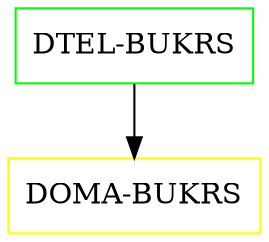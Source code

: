 digraph G {
  "DTEL-BUKRS" [shape=box,color=green];
  "DOMA-BUKRS" [shape=box,color=yellow,URL="./DOMA_BUKRS.html"];
  "DTEL-BUKRS" -> "DOMA-BUKRS";
}
